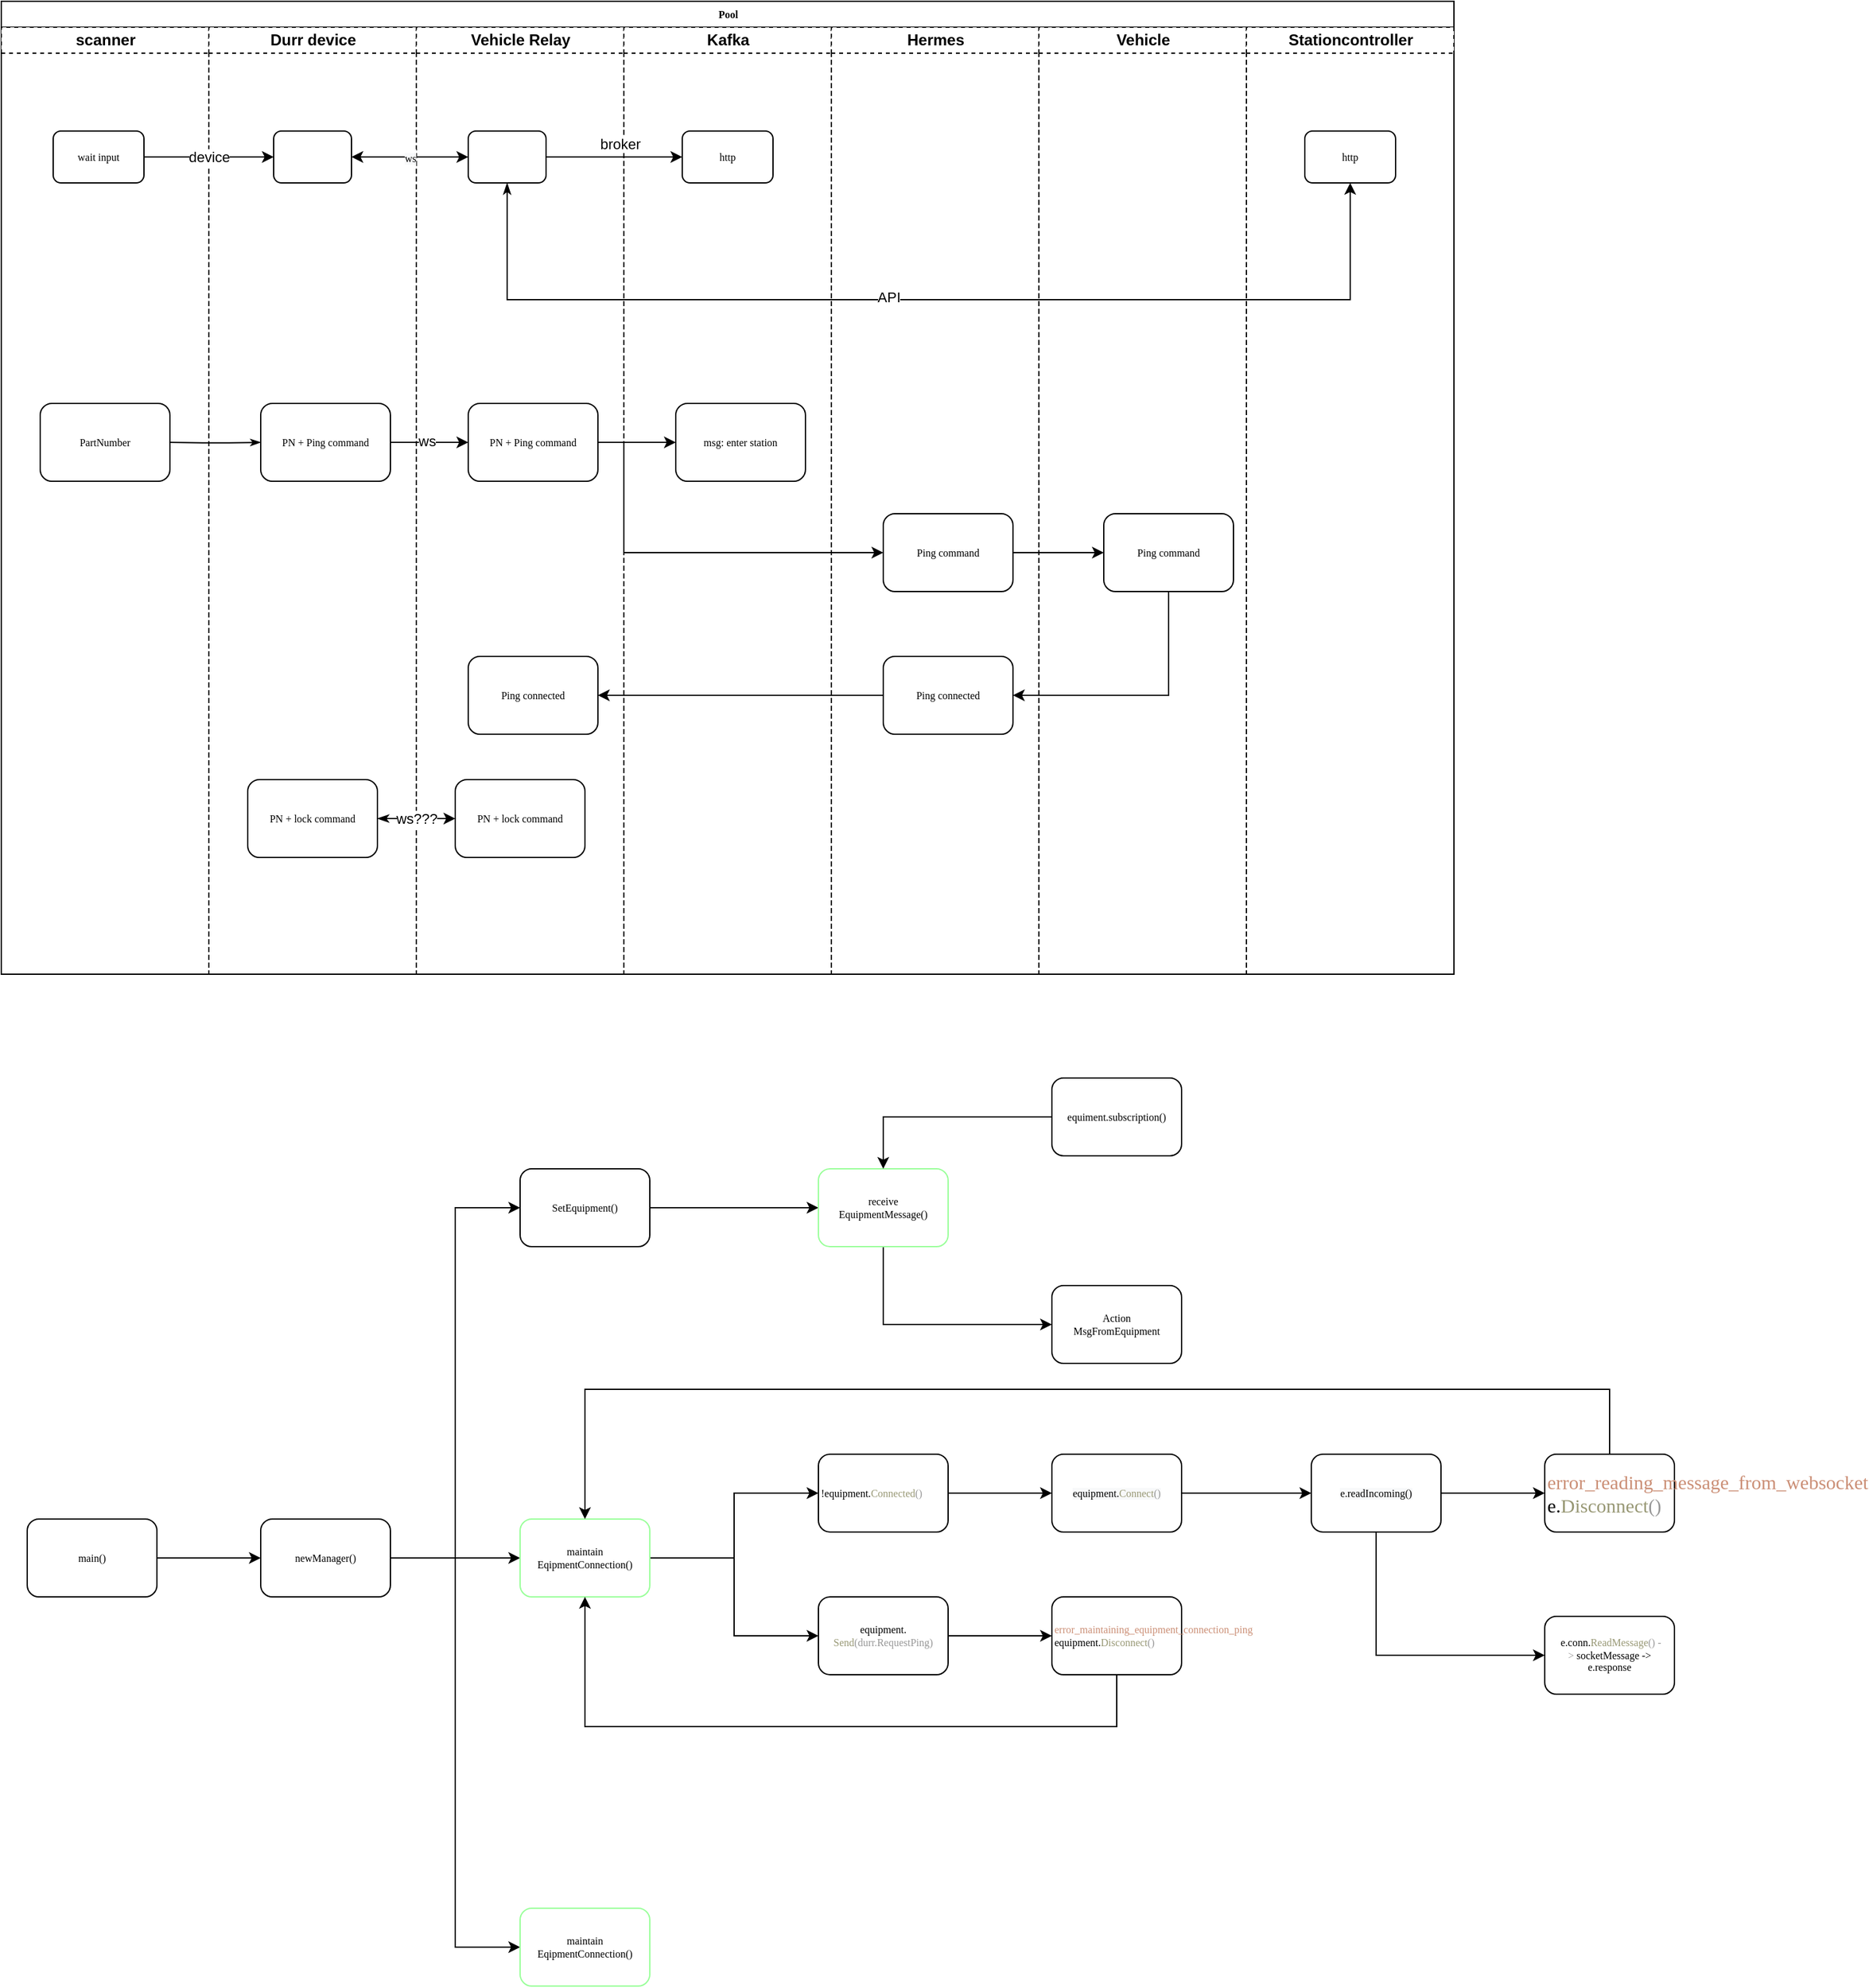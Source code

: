 <mxfile version="20.8.5" type="github">
  <diagram name="Page-1" id="74e2e168-ea6b-b213-b513-2b3c1d86103e">
    <mxGraphModel dx="1304" dy="833" grid="1" gridSize="10" guides="1" tooltips="1" connect="1" arrows="1" fold="1" page="1" pageScale="1" pageWidth="1100" pageHeight="850" background="none" math="0" shadow="0">
      <root>
        <mxCell id="0" />
        <mxCell id="1" parent="0" />
        <mxCell id="77e6c97f196da883-1" value="Pool" style="swimlane;html=1;childLayout=stackLayout;startSize=20;rounded=0;shadow=0;labelBackgroundColor=none;strokeWidth=1;fontFamily=Verdana;fontSize=8;align=center;" parent="1" vertex="1">
          <mxGeometry x="10" y="30" width="1120" height="750" as="geometry" />
        </mxCell>
        <mxCell id="77e6c97f196da883-2" value="scanner" style="swimlane;html=1;startSize=20;dashed=1;" parent="77e6c97f196da883-1" vertex="1">
          <mxGeometry y="20" width="160" height="730" as="geometry" />
        </mxCell>
        <mxCell id="gojBhNu8-mffjnpDz7BF-5" value="PartNumber" style="rounded=1;whiteSpace=wrap;html=1;shadow=0;labelBackgroundColor=none;strokeWidth=1;fontFamily=Verdana;fontSize=8;align=center;" parent="77e6c97f196da883-2" vertex="1">
          <mxGeometry x="30" y="290" width="100" height="60" as="geometry" />
        </mxCell>
        <mxCell id="gojBhNu8-mffjnpDz7BF-18" value="wait input" style="rounded=1;whiteSpace=wrap;html=1;shadow=0;labelBackgroundColor=none;strokeWidth=1;fontFamily=Verdana;fontSize=8;align=center;" parent="77e6c97f196da883-2" vertex="1">
          <mxGeometry x="40" y="80" width="70" height="40" as="geometry" />
        </mxCell>
        <mxCell id="77e6c97f196da883-3" value="Durr device" style="swimlane;html=1;startSize=20;dashed=1;" parent="77e6c97f196da883-1" vertex="1">
          <mxGeometry x="160" y="20" width="160" height="730" as="geometry" />
        </mxCell>
        <mxCell id="77e6c97f196da883-11" value="PN + Ping command" style="rounded=1;whiteSpace=wrap;html=1;shadow=0;labelBackgroundColor=none;strokeWidth=1;fontFamily=Verdana;fontSize=8;align=center;" parent="77e6c97f196da883-3" vertex="1">
          <mxGeometry x="40" y="290" width="100" height="60" as="geometry" />
        </mxCell>
        <mxCell id="gojBhNu8-mffjnpDz7BF-17" value="" style="rounded=1;whiteSpace=wrap;html=1;shadow=0;labelBackgroundColor=none;strokeWidth=1;fontFamily=Verdana;fontSize=8;align=center;" parent="77e6c97f196da883-3" vertex="1">
          <mxGeometry x="50" y="80" width="60" height="40" as="geometry" />
        </mxCell>
        <mxCell id="gojBhNu8-mffjnpDz7BF-32" value="PN + lock command" style="rounded=1;whiteSpace=wrap;html=1;shadow=0;labelBackgroundColor=none;strokeWidth=1;fontFamily=Verdana;fontSize=8;align=center;" parent="77e6c97f196da883-3" vertex="1">
          <mxGeometry x="30" y="580" width="100" height="60" as="geometry" />
        </mxCell>
        <mxCell id="77e6c97f196da883-4" value="Vehicle Relay" style="swimlane;html=1;startSize=20;dashed=1;" parent="77e6c97f196da883-1" vertex="1">
          <mxGeometry x="320" y="20" width="160" height="730" as="geometry" />
        </mxCell>
        <mxCell id="gojBhNu8-mffjnpDz7BF-3" value="PN + Ping command" style="rounded=1;whiteSpace=wrap;html=1;shadow=0;labelBackgroundColor=none;strokeWidth=1;fontFamily=Verdana;fontSize=8;align=center;" parent="77e6c97f196da883-4" vertex="1">
          <mxGeometry x="40" y="290" width="100" height="60" as="geometry" />
        </mxCell>
        <mxCell id="gojBhNu8-mffjnpDz7BF-14" value="Ping connected" style="rounded=1;whiteSpace=wrap;html=1;shadow=0;labelBackgroundColor=none;strokeWidth=1;fontFamily=Verdana;fontSize=8;align=center;" parent="77e6c97f196da883-4" vertex="1">
          <mxGeometry x="40" y="485" width="100" height="60" as="geometry" />
        </mxCell>
        <mxCell id="gojBhNu8-mffjnpDz7BF-20" value="" style="rounded=1;whiteSpace=wrap;html=1;shadow=0;labelBackgroundColor=none;strokeWidth=1;fontFamily=Verdana;fontSize=8;align=center;" parent="77e6c97f196da883-4" vertex="1">
          <mxGeometry x="40" y="80" width="60" height="40" as="geometry" />
        </mxCell>
        <mxCell id="gojBhNu8-mffjnpDz7BF-38" value="PN + lock command" style="rounded=1;whiteSpace=wrap;html=1;shadow=0;labelBackgroundColor=none;strokeWidth=1;fontFamily=Verdana;fontSize=8;align=center;" parent="77e6c97f196da883-4" vertex="1">
          <mxGeometry x="30" y="580" width="100" height="60" as="geometry" />
        </mxCell>
        <mxCell id="77e6c97f196da883-5" value="Kafka" style="swimlane;html=1;startSize=20;dashed=1;" parent="77e6c97f196da883-1" vertex="1">
          <mxGeometry x="480" y="20" width="160" height="730" as="geometry" />
        </mxCell>
        <mxCell id="gojBhNu8-mffjnpDz7BF-2" value="msg: enter station" style="rounded=1;whiteSpace=wrap;html=1;shadow=0;labelBackgroundColor=none;strokeWidth=1;fontFamily=Verdana;fontSize=8;align=center;" parent="77e6c97f196da883-5" vertex="1">
          <mxGeometry x="40" y="290" width="100" height="60" as="geometry" />
        </mxCell>
        <mxCell id="gojBhNu8-mffjnpDz7BF-22" value="http" style="rounded=1;whiteSpace=wrap;html=1;shadow=0;labelBackgroundColor=none;strokeWidth=1;fontFamily=Verdana;fontSize=8;align=center;" parent="77e6c97f196da883-5" vertex="1">
          <mxGeometry x="45" y="80" width="70" height="40" as="geometry" />
        </mxCell>
        <mxCell id="77e6c97f196da883-26" style="edgeStyle=orthogonalEdgeStyle;rounded=1;html=1;labelBackgroundColor=none;startArrow=none;startFill=0;startSize=5;endArrow=classicThin;endFill=1;endSize=5;jettySize=auto;orthogonalLoop=1;strokeWidth=1;fontFamily=Verdana;fontSize=8" parent="77e6c97f196da883-1" target="77e6c97f196da883-11" edge="1">
          <mxGeometry relative="1" as="geometry">
            <mxPoint x="130" y="340" as="sourcePoint" />
          </mxGeometry>
        </mxCell>
        <mxCell id="gojBhNu8-mffjnpDz7BF-6" style="edgeStyle=orthogonalEdgeStyle;rounded=0;orthogonalLoop=1;jettySize=auto;html=1;exitX=1;exitY=0.5;exitDx=0;exitDy=0;entryX=0;entryY=0.5;entryDx=0;entryDy=0;" parent="77e6c97f196da883-1" source="77e6c97f196da883-11" target="gojBhNu8-mffjnpDz7BF-3" edge="1">
          <mxGeometry relative="1" as="geometry" />
        </mxCell>
        <mxCell id="gojBhNu8-mffjnpDz7BF-33" value="ws" style="edgeLabel;html=1;align=center;verticalAlign=middle;resizable=0;points=[];" parent="gojBhNu8-mffjnpDz7BF-6" vertex="1" connectable="0">
          <mxGeometry x="-0.06" y="1" relative="1" as="geometry">
            <mxPoint as="offset" />
          </mxGeometry>
        </mxCell>
        <mxCell id="gojBhNu8-mffjnpDz7BF-7" style="edgeStyle=orthogonalEdgeStyle;rounded=0;orthogonalLoop=1;jettySize=auto;html=1;exitX=1;exitY=0.5;exitDx=0;exitDy=0;" parent="77e6c97f196da883-1" source="gojBhNu8-mffjnpDz7BF-3" target="gojBhNu8-mffjnpDz7BF-2" edge="1">
          <mxGeometry relative="1" as="geometry" />
        </mxCell>
        <mxCell id="gojBhNu8-mffjnpDz7BF-9" style="edgeStyle=orthogonalEdgeStyle;rounded=0;orthogonalLoop=1;jettySize=auto;html=1;exitX=1;exitY=0.5;exitDx=0;exitDy=0;entryX=0;entryY=0.5;entryDx=0;entryDy=0;" parent="77e6c97f196da883-1" source="gojBhNu8-mffjnpDz7BF-3" target="gojBhNu8-mffjnpDz7BF-8" edge="1">
          <mxGeometry relative="1" as="geometry">
            <Array as="points">
              <mxPoint x="480" y="340" />
              <mxPoint x="480" y="425" />
            </Array>
          </mxGeometry>
        </mxCell>
        <mxCell id="gojBhNu8-mffjnpDz7BF-12" style="edgeStyle=orthogonalEdgeStyle;rounded=0;orthogonalLoop=1;jettySize=auto;html=1;entryX=0;entryY=0.5;entryDx=0;entryDy=0;" parent="77e6c97f196da883-1" source="gojBhNu8-mffjnpDz7BF-8" target="gojBhNu8-mffjnpDz7BF-11" edge="1">
          <mxGeometry relative="1" as="geometry" />
        </mxCell>
        <mxCell id="gojBhNu8-mffjnpDz7BF-15" style="edgeStyle=orthogonalEdgeStyle;rounded=0;orthogonalLoop=1;jettySize=auto;html=1;entryX=1;entryY=0.5;entryDx=0;entryDy=0;" parent="77e6c97f196da883-1" source="gojBhNu8-mffjnpDz7BF-11" target="gojBhNu8-mffjnpDz7BF-13" edge="1">
          <mxGeometry relative="1" as="geometry">
            <Array as="points">
              <mxPoint x="900" y="535" />
            </Array>
          </mxGeometry>
        </mxCell>
        <mxCell id="gojBhNu8-mffjnpDz7BF-16" style="edgeStyle=orthogonalEdgeStyle;rounded=0;orthogonalLoop=1;jettySize=auto;html=1;entryX=1;entryY=0.5;entryDx=0;entryDy=0;" parent="77e6c97f196da883-1" source="gojBhNu8-mffjnpDz7BF-13" target="gojBhNu8-mffjnpDz7BF-14" edge="1">
          <mxGeometry relative="1" as="geometry" />
        </mxCell>
        <mxCell id="77e6c97f196da883-6" value="Hermes" style="swimlane;html=1;startSize=20;dashed=1;" parent="77e6c97f196da883-1" vertex="1">
          <mxGeometry x="640" y="20" width="160" height="730" as="geometry">
            <mxRectangle x="640" y="20" width="40" height="730" as="alternateBounds" />
          </mxGeometry>
        </mxCell>
        <mxCell id="gojBhNu8-mffjnpDz7BF-8" value="Ping command" style="rounded=1;whiteSpace=wrap;html=1;shadow=0;labelBackgroundColor=none;strokeWidth=1;fontFamily=Verdana;fontSize=8;align=center;" parent="77e6c97f196da883-6" vertex="1">
          <mxGeometry x="40" y="375" width="100" height="60" as="geometry" />
        </mxCell>
        <mxCell id="gojBhNu8-mffjnpDz7BF-13" value="Ping connected" style="rounded=1;whiteSpace=wrap;html=1;shadow=0;labelBackgroundColor=none;strokeWidth=1;fontFamily=Verdana;fontSize=8;align=center;" parent="77e6c97f196da883-6" vertex="1">
          <mxGeometry x="40" y="485" width="100" height="60" as="geometry" />
        </mxCell>
        <mxCell id="77e6c97f196da883-7" value="Vehicle" style="swimlane;html=1;startSize=20;dashed=1;" parent="77e6c97f196da883-1" vertex="1">
          <mxGeometry x="800" y="20" width="160" height="730" as="geometry" />
        </mxCell>
        <mxCell id="gojBhNu8-mffjnpDz7BF-11" value="Ping command" style="rounded=1;whiteSpace=wrap;html=1;shadow=0;labelBackgroundColor=none;strokeWidth=1;fontFamily=Verdana;fontSize=8;align=center;" parent="77e6c97f196da883-7" vertex="1">
          <mxGeometry x="50" y="375" width="100" height="60" as="geometry" />
        </mxCell>
        <mxCell id="gojBhNu8-mffjnpDz7BF-19" value="device" style="edgeStyle=orthogonalEdgeStyle;rounded=0;orthogonalLoop=1;jettySize=auto;html=1;exitX=1;exitY=0.5;exitDx=0;exitDy=0;entryX=0;entryY=0.5;entryDx=0;entryDy=0;" parent="77e6c97f196da883-1" source="gojBhNu8-mffjnpDz7BF-18" target="gojBhNu8-mffjnpDz7BF-17" edge="1">
          <mxGeometry relative="1" as="geometry" />
        </mxCell>
        <mxCell id="gojBhNu8-mffjnpDz7BF-21" value="&lt;span style=&quot;font-family: Verdana; font-size: 8px; background-color: rgb(248, 249, 250);&quot;&gt;ws&lt;/span&gt;" style="edgeStyle=orthogonalEdgeStyle;rounded=0;orthogonalLoop=1;jettySize=auto;html=1;entryX=1;entryY=0.5;entryDx=0;entryDy=0;startArrow=classic;startFill=1;" parent="77e6c97f196da883-1" source="gojBhNu8-mffjnpDz7BF-20" target="gojBhNu8-mffjnpDz7BF-17" edge="1">
          <mxGeometry relative="1" as="geometry" />
        </mxCell>
        <mxCell id="gojBhNu8-mffjnpDz7BF-28" style="edgeStyle=orthogonalEdgeStyle;rounded=0;orthogonalLoop=1;jettySize=auto;html=1;exitX=1;exitY=0.5;exitDx=0;exitDy=0;" parent="77e6c97f196da883-1" source="gojBhNu8-mffjnpDz7BF-20" target="gojBhNu8-mffjnpDz7BF-22" edge="1">
          <mxGeometry relative="1" as="geometry" />
        </mxCell>
        <mxCell id="gojBhNu8-mffjnpDz7BF-31" value="broker" style="edgeLabel;html=1;align=center;verticalAlign=middle;resizable=0;points=[];" parent="gojBhNu8-mffjnpDz7BF-28" vertex="1" connectable="0">
          <mxGeometry x="0.2" y="3" relative="1" as="geometry">
            <mxPoint x="-6" y="-7" as="offset" />
          </mxGeometry>
        </mxCell>
        <mxCell id="gojBhNu8-mffjnpDz7BF-39" value="ws???" style="edgeStyle=orthogonalEdgeStyle;rounded=0;orthogonalLoop=1;jettySize=auto;html=1;entryX=0;entryY=0.5;entryDx=0;entryDy=0;startArrow=classicThin;startFill=1;" parent="77e6c97f196da883-1" source="gojBhNu8-mffjnpDz7BF-32" target="gojBhNu8-mffjnpDz7BF-38" edge="1">
          <mxGeometry relative="1" as="geometry" />
        </mxCell>
        <mxCell id="gojBhNu8-mffjnpDz7BF-25" value="Stationcontroller" style="swimlane;html=1;startSize=20;dashed=1;" parent="1" vertex="1">
          <mxGeometry x="970" y="50" width="160" height="730" as="geometry" />
        </mxCell>
        <mxCell id="gojBhNu8-mffjnpDz7BF-27" value="http" style="rounded=1;whiteSpace=wrap;html=1;shadow=0;labelBackgroundColor=none;strokeWidth=1;fontFamily=Verdana;fontSize=8;align=center;" parent="gojBhNu8-mffjnpDz7BF-25" vertex="1">
          <mxGeometry x="45" y="80" width="70" height="40" as="geometry" />
        </mxCell>
        <mxCell id="gojBhNu8-mffjnpDz7BF-29" style="edgeStyle=orthogonalEdgeStyle;rounded=0;orthogonalLoop=1;jettySize=auto;html=1;exitX=0.5;exitY=1;exitDx=0;exitDy=0;entryX=0.5;entryY=1;entryDx=0;entryDy=0;startArrow=classicThin;startFill=1;" parent="1" source="gojBhNu8-mffjnpDz7BF-20" target="gojBhNu8-mffjnpDz7BF-27" edge="1">
          <mxGeometry relative="1" as="geometry">
            <Array as="points">
              <mxPoint x="400" y="260" />
              <mxPoint x="1050" y="260" />
            </Array>
          </mxGeometry>
        </mxCell>
        <mxCell id="gojBhNu8-mffjnpDz7BF-30" value="API" style="edgeLabel;html=1;align=center;verticalAlign=middle;resizable=0;points=[];" parent="gojBhNu8-mffjnpDz7BF-29" vertex="1" connectable="0">
          <mxGeometry x="-0.076" y="2" relative="1" as="geometry">
            <mxPoint as="offset" />
          </mxGeometry>
        </mxCell>
        <mxCell id="gojBhNu8-mffjnpDz7BF-42" style="edgeStyle=orthogonalEdgeStyle;rounded=0;orthogonalLoop=1;jettySize=auto;html=1;entryX=0;entryY=0.5;entryDx=0;entryDy=0;startArrow=none;startFill=0;" parent="1" source="gojBhNu8-mffjnpDz7BF-40" target="gojBhNu8-mffjnpDz7BF-41" edge="1">
          <mxGeometry relative="1" as="geometry" />
        </mxCell>
        <mxCell id="gojBhNu8-mffjnpDz7BF-40" value="main()" style="rounded=1;whiteSpace=wrap;html=1;shadow=0;labelBackgroundColor=none;strokeWidth=1;fontFamily=Verdana;fontSize=8;align=center;" parent="1" vertex="1">
          <mxGeometry x="30" y="1200" width="100" height="60" as="geometry" />
        </mxCell>
        <mxCell id="gojBhNu8-mffjnpDz7BF-48" style="edgeStyle=orthogonalEdgeStyle;rounded=0;orthogonalLoop=1;jettySize=auto;html=1;entryX=0;entryY=0.5;entryDx=0;entryDy=0;startArrow=none;startFill=0;" parent="1" source="gojBhNu8-mffjnpDz7BF-41" target="gojBhNu8-mffjnpDz7BF-45" edge="1">
          <mxGeometry relative="1" as="geometry" />
        </mxCell>
        <mxCell id="gojBhNu8-mffjnpDz7BF-49" style="edgeStyle=orthogonalEdgeStyle;rounded=0;orthogonalLoop=1;jettySize=auto;html=1;exitX=1;exitY=0.5;exitDx=0;exitDy=0;entryX=0;entryY=0.5;entryDx=0;entryDy=0;startArrow=none;startFill=0;" parent="1" source="gojBhNu8-mffjnpDz7BF-41" target="gojBhNu8-mffjnpDz7BF-43" edge="1">
          <mxGeometry relative="1" as="geometry" />
        </mxCell>
        <mxCell id="IvqqAzkcESKoxAkpoBVZ-2" style="edgeStyle=orthogonalEdgeStyle;rounded=0;orthogonalLoop=1;jettySize=auto;html=1;entryX=0;entryY=0.5;entryDx=0;entryDy=0;" edge="1" parent="1" source="gojBhNu8-mffjnpDz7BF-41" target="IvqqAzkcESKoxAkpoBVZ-1">
          <mxGeometry relative="1" as="geometry" />
        </mxCell>
        <mxCell id="gojBhNu8-mffjnpDz7BF-41" value="newManager()" style="rounded=1;whiteSpace=wrap;html=1;shadow=0;labelBackgroundColor=none;strokeWidth=1;fontFamily=Verdana;fontSize=8;align=center;" parent="1" vertex="1">
          <mxGeometry x="210" y="1200" width="100" height="60" as="geometry" />
        </mxCell>
        <mxCell id="gojBhNu8-mffjnpDz7BF-56" value="" style="edgeStyle=orthogonalEdgeStyle;rounded=0;orthogonalLoop=1;jettySize=auto;html=1;startArrow=none;startFill=0;" parent="1" source="gojBhNu8-mffjnpDz7BF-43" target="gojBhNu8-mffjnpDz7BF-55" edge="1">
          <mxGeometry relative="1" as="geometry" />
        </mxCell>
        <mxCell id="gojBhNu8-mffjnpDz7BF-60" value="" style="edgeStyle=orthogonalEdgeStyle;rounded=0;orthogonalLoop=1;jettySize=auto;html=1;startArrow=none;startFill=0;" parent="1" source="gojBhNu8-mffjnpDz7BF-43" target="gojBhNu8-mffjnpDz7BF-59" edge="1">
          <mxGeometry relative="1" as="geometry" />
        </mxCell>
        <mxCell id="gojBhNu8-mffjnpDz7BF-43" value="maintain&lt;br&gt;EqipmentConnection()" style="rounded=1;whiteSpace=wrap;html=1;shadow=0;labelBackgroundColor=none;strokeWidth=1;fontFamily=Verdana;fontSize=8;align=center;strokeColor=#99FF99;" parent="1" vertex="1">
          <mxGeometry x="410" y="1200" width="100" height="60" as="geometry" />
        </mxCell>
        <mxCell id="gojBhNu8-mffjnpDz7BF-50" style="edgeStyle=orthogonalEdgeStyle;rounded=0;orthogonalLoop=1;jettySize=auto;html=1;entryX=0;entryY=0.5;entryDx=0;entryDy=0;startArrow=none;startFill=0;" parent="1" source="gojBhNu8-mffjnpDz7BF-45" target="gojBhNu8-mffjnpDz7BF-47" edge="1">
          <mxGeometry relative="1" as="geometry" />
        </mxCell>
        <mxCell id="gojBhNu8-mffjnpDz7BF-45" value="SetEquipment()" style="rounded=1;whiteSpace=wrap;html=1;shadow=0;labelBackgroundColor=none;strokeWidth=1;fontFamily=Verdana;fontSize=8;align=center;" parent="1" vertex="1">
          <mxGeometry x="410" y="930" width="100" height="60" as="geometry" />
        </mxCell>
        <mxCell id="gojBhNu8-mffjnpDz7BF-52" value="" style="edgeStyle=orthogonalEdgeStyle;rounded=0;orthogonalLoop=1;jettySize=auto;html=1;startArrow=none;startFill=0;" parent="1" source="gojBhNu8-mffjnpDz7BF-47" target="gojBhNu8-mffjnpDz7BF-51" edge="1">
          <mxGeometry relative="1" as="geometry">
            <Array as="points">
              <mxPoint x="690" y="1050" />
            </Array>
          </mxGeometry>
        </mxCell>
        <mxCell id="gojBhNu8-mffjnpDz7BF-47" value="receive&lt;br&gt;EquipmentMessage()" style="rounded=1;whiteSpace=wrap;html=1;shadow=0;labelBackgroundColor=none;strokeWidth=1;fontFamily=Verdana;fontSize=8;align=center;strokeColor=#99FF99;" parent="1" vertex="1">
          <mxGeometry x="640" y="930" width="100" height="60" as="geometry" />
        </mxCell>
        <mxCell id="gojBhNu8-mffjnpDz7BF-51" value="Action&lt;br&gt;MsgFromEquipment" style="rounded=1;whiteSpace=wrap;html=1;shadow=0;labelBackgroundColor=none;strokeWidth=1;fontFamily=Verdana;fontSize=8;align=center;" parent="1" vertex="1">
          <mxGeometry x="820" y="1020" width="100" height="60" as="geometry" />
        </mxCell>
        <mxCell id="gojBhNu8-mffjnpDz7BF-54" style="edgeStyle=orthogonalEdgeStyle;rounded=0;orthogonalLoop=1;jettySize=auto;html=1;entryX=0.5;entryY=0;entryDx=0;entryDy=0;startArrow=none;startFill=0;" parent="1" source="gojBhNu8-mffjnpDz7BF-53" target="gojBhNu8-mffjnpDz7BF-47" edge="1">
          <mxGeometry relative="1" as="geometry" />
        </mxCell>
        <mxCell id="gojBhNu8-mffjnpDz7BF-53" value="equiment.subscription()" style="rounded=1;whiteSpace=wrap;html=1;shadow=0;labelBackgroundColor=none;strokeWidth=1;fontFamily=Verdana;fontSize=8;align=center;" parent="1" vertex="1">
          <mxGeometry x="820" y="860" width="100" height="60" as="geometry" />
        </mxCell>
        <mxCell id="gojBhNu8-mffjnpDz7BF-58" style="edgeStyle=orthogonalEdgeStyle;rounded=0;orthogonalLoop=1;jettySize=auto;html=1;exitX=1;exitY=0.5;exitDx=0;exitDy=0;entryX=0;entryY=0.5;entryDx=0;entryDy=0;startArrow=none;startFill=0;" parent="1" source="gojBhNu8-mffjnpDz7BF-55" target="gojBhNu8-mffjnpDz7BF-57" edge="1">
          <mxGeometry relative="1" as="geometry" />
        </mxCell>
        <mxCell id="gojBhNu8-mffjnpDz7BF-55" value="&lt;span style=&quot;font-family: Menlo; background-color: initial;&quot;&gt;!equipment.&lt;/span&gt;&lt;span style=&quot;font-family: Menlo; background-color: initial; color: rgb(152, 152, 117);&quot;&gt;Connected&lt;/span&gt;&lt;span style=&quot;font-family: Menlo; background-color: initial; color: rgb(151, 151, 151);&quot;&gt;()&lt;/span&gt;" style="rounded=1;whiteSpace=wrap;html=1;shadow=0;labelBackgroundColor=none;strokeWidth=1;fontFamily=Verdana;fontSize=8;align=left;" parent="1" vertex="1">
          <mxGeometry x="640" y="1150" width="100" height="60" as="geometry" />
        </mxCell>
        <mxCell id="IvqqAzkcESKoxAkpoBVZ-4" value="" style="edgeStyle=orthogonalEdgeStyle;rounded=0;orthogonalLoop=1;jettySize=auto;html=1;" edge="1" parent="1" source="gojBhNu8-mffjnpDz7BF-57" target="IvqqAzkcESKoxAkpoBVZ-3">
          <mxGeometry relative="1" as="geometry" />
        </mxCell>
        <mxCell id="gojBhNu8-mffjnpDz7BF-57" value="&lt;span style=&quot;color: rgb(0, 0, 0); font-family: Verdana; font-size: 8px; font-style: normal; font-variant-ligatures: normal; font-variant-caps: normal; font-weight: 400; letter-spacing: normal; orphans: 2; text-align: center; text-indent: 0px; text-transform: none; widows: 2; word-spacing: 0px; -webkit-text-stroke-width: 0px; background-color: rgb(248, 249, 250); text-decoration-thickness: initial; text-decoration-style: initial; text-decoration-color: initial; float: none; display: inline !important;&quot;&gt;equipment.&lt;span style=&quot;font-family: Menlo; color: rgb(152, 152, 117);&quot;&gt;Connect&lt;/span&gt;&lt;span style=&quot;font-family: Menlo; color: rgb(151, 151, 151);&quot;&gt;()&lt;/span&gt;&lt;/span&gt;" style="rounded=1;whiteSpace=wrap;html=1;shadow=0;labelBackgroundColor=none;strokeWidth=1;fontFamily=Verdana;fontSize=8;align=center;" parent="1" vertex="1">
          <mxGeometry x="820" y="1150" width="100" height="60" as="geometry" />
        </mxCell>
        <mxCell id="IvqqAzkcESKoxAkpoBVZ-12" value="" style="edgeStyle=orthogonalEdgeStyle;rounded=0;orthogonalLoop=1;jettySize=auto;html=1;fontSize=8;" edge="1" parent="1" source="gojBhNu8-mffjnpDz7BF-59" target="IvqqAzkcESKoxAkpoBVZ-10">
          <mxGeometry relative="1" as="geometry" />
        </mxCell>
        <mxCell id="gojBhNu8-mffjnpDz7BF-59" value="&lt;font style=&quot;font-size: 8px;&quot;&gt;&lt;span style=&quot;font-family: Menlo; background-color: initial;&quot;&gt;equipment.&lt;br&gt;&lt;/span&gt;&lt;span style=&quot;font-family: Menlo; background-color: initial; color: rgb(152, 152, 117);&quot;&gt;Send&lt;/span&gt;&lt;span style=&quot;font-family: Menlo; background-color: initial; color: rgb(151, 151, 151);&quot;&gt;(durr.RequestPing&lt;/span&gt;&lt;span style=&quot;font-family: Menlo; background-color: initial; color: rgb(151, 151, 151);&quot;&gt;)&lt;/span&gt;&lt;/font&gt;" style="rounded=1;whiteSpace=wrap;html=1;shadow=0;labelBackgroundColor=none;strokeWidth=1;fontFamily=Verdana;fontSize=8;align=center;" parent="1" vertex="1">
          <mxGeometry x="640" y="1260" width="100" height="60" as="geometry" />
        </mxCell>
        <mxCell id="IvqqAzkcESKoxAkpoBVZ-1" value="maintain&lt;br&gt;EqipmentConnection()" style="rounded=1;whiteSpace=wrap;html=1;shadow=0;labelBackgroundColor=none;strokeWidth=1;fontFamily=Verdana;fontSize=8;align=center;strokeColor=#99FF99;" vertex="1" parent="1">
          <mxGeometry x="410" y="1500" width="100" height="60" as="geometry" />
        </mxCell>
        <mxCell id="IvqqAzkcESKoxAkpoBVZ-6" value="" style="edgeStyle=orthogonalEdgeStyle;rounded=0;orthogonalLoop=1;jettySize=auto;html=1;" edge="1" parent="1" source="IvqqAzkcESKoxAkpoBVZ-3" target="IvqqAzkcESKoxAkpoBVZ-5">
          <mxGeometry relative="1" as="geometry" />
        </mxCell>
        <mxCell id="IvqqAzkcESKoxAkpoBVZ-17" value="" style="edgeStyle=orthogonalEdgeStyle;rounded=0;orthogonalLoop=1;jettySize=auto;html=1;fontSize=8;" edge="1" parent="1" source="IvqqAzkcESKoxAkpoBVZ-3" target="IvqqAzkcESKoxAkpoBVZ-16">
          <mxGeometry relative="1" as="geometry">
            <Array as="points">
              <mxPoint x="1070" y="1305" />
            </Array>
          </mxGeometry>
        </mxCell>
        <mxCell id="IvqqAzkcESKoxAkpoBVZ-3" value="&lt;span style=&quot;color: rgb(0, 0, 0); font-family: Verdana; font-size: 8px; font-style: normal; font-variant-ligatures: normal; font-variant-caps: normal; font-weight: 400; letter-spacing: normal; orphans: 2; text-align: center; text-indent: 0px; text-transform: none; widows: 2; word-spacing: 0px; -webkit-text-stroke-width: 0px; background-color: rgb(248, 249, 250); text-decoration-thickness: initial; text-decoration-style: initial; text-decoration-color: initial; float: none; display: inline !important;&quot;&gt;e.readIncoming()&lt;/span&gt;" style="rounded=1;whiteSpace=wrap;html=1;shadow=0;labelBackgroundColor=none;strokeWidth=1;fontFamily=Verdana;fontSize=8;align=center;" vertex="1" parent="1">
          <mxGeometry x="1020" y="1150" width="100" height="60" as="geometry" />
        </mxCell>
        <mxCell id="IvqqAzkcESKoxAkpoBVZ-7" style="edgeStyle=orthogonalEdgeStyle;rounded=0;orthogonalLoop=1;jettySize=auto;html=1;entryX=0.5;entryY=0;entryDx=0;entryDy=0;" edge="1" parent="1" source="IvqqAzkcESKoxAkpoBVZ-5" target="gojBhNu8-mffjnpDz7BF-43">
          <mxGeometry relative="1" as="geometry">
            <Array as="points">
              <mxPoint x="1250" y="1100" />
              <mxPoint x="460" y="1100" />
            </Array>
          </mxGeometry>
        </mxCell>
        <mxCell id="IvqqAzkcESKoxAkpoBVZ-5" value="&lt;span style=&quot;color: rgb(203, 143, 118); font-family: Menlo; font-size: 11.25pt; background-color: initial;&quot;&gt;error_reading_message_from_websocket&lt;br&gt;&lt;/span&gt;&lt;span style=&quot;font-family: Menlo; font-size: 11.25pt; background-color: initial;&quot;&gt;e.&lt;/span&gt;&lt;span style=&quot;font-family: Menlo; font-size: 11.25pt; background-color: initial; color: rgb(152, 152, 117);&quot;&gt;Disconnect&lt;/span&gt;&lt;span style=&quot;font-family: Menlo; font-size: 11.25pt; background-color: initial; color: rgb(151, 151, 151);&quot;&gt;()&lt;/span&gt;" style="rounded=1;whiteSpace=wrap;html=1;shadow=0;labelBackgroundColor=none;strokeWidth=1;fontFamily=Verdana;fontSize=8;align=left;" vertex="1" parent="1">
          <mxGeometry x="1200" y="1150" width="100" height="60" as="geometry" />
        </mxCell>
        <mxCell id="IvqqAzkcESKoxAkpoBVZ-13" style="edgeStyle=orthogonalEdgeStyle;rounded=0;orthogonalLoop=1;jettySize=auto;html=1;entryX=0.5;entryY=1;entryDx=0;entryDy=0;fontSize=8;" edge="1" parent="1" source="IvqqAzkcESKoxAkpoBVZ-10" target="gojBhNu8-mffjnpDz7BF-43">
          <mxGeometry relative="1" as="geometry">
            <Array as="points">
              <mxPoint x="870" y="1360" />
              <mxPoint x="460" y="1360" />
            </Array>
          </mxGeometry>
        </mxCell>
        <mxCell id="IvqqAzkcESKoxAkpoBVZ-10" value="&lt;div style=&quot;&quot;&gt;&lt;span style=&quot;background-color: initial; color: rgb(203, 143, 118); font-family: Menlo;&quot;&gt;error_maintaining_equipment_connection_ping&lt;/span&gt;&lt;/div&gt;&lt;span style=&quot;font-family: Menlo; background-color: initial;&quot;&gt;&lt;div style=&quot;&quot;&gt;&lt;span style=&quot;background-color: initial;&quot;&gt;equipment.&lt;/span&gt;&lt;span style=&quot;background-color: initial; color: rgb(152, 152, 117);&quot;&gt;Disconnect&lt;/span&gt;&lt;span style=&quot;background-color: initial; color: rgb(151, 151, 151);&quot;&gt;()&lt;/span&gt;&lt;/div&gt;&lt;/span&gt;" style="rounded=1;whiteSpace=wrap;html=1;shadow=0;labelBackgroundColor=none;strokeWidth=1;fontFamily=Verdana;fontSize=8;align=left;" vertex="1" parent="1">
          <mxGeometry x="820" y="1260" width="100" height="60" as="geometry" />
        </mxCell>
        <mxCell id="IvqqAzkcESKoxAkpoBVZ-16" value="&amp;nbsp;&lt;span style=&quot;border-color: var(--border-color); text-align: left; background-color: initial; font-family: Menlo;&quot;&gt;e.conn.&lt;/span&gt;&lt;span style=&quot;border-color: var(--border-color); text-align: left; background-color: initial; font-family: Menlo; color: rgb(152, 152, 117);&quot;&gt;ReadMessage&lt;/span&gt;&lt;span style=&quot;border-color: var(--border-color); text-align: left; background-color: initial; font-family: Menlo; color: rgb(151, 151, 151);&quot;&gt;() -&amp;gt;&amp;nbsp;&lt;/span&gt;&lt;span style=&quot;border-color: var(--border-color); text-align: left; background-color: initial; font-family: Menlo;&quot;&gt;socketMessage -&amp;gt; e.response&lt;/span&gt;" style="rounded=1;whiteSpace=wrap;html=1;shadow=0;labelBackgroundColor=none;strokeWidth=1;fontFamily=Verdana;fontSize=8;align=center;" vertex="1" parent="1">
          <mxGeometry x="1200" y="1275" width="100" height="60" as="geometry" />
        </mxCell>
      </root>
    </mxGraphModel>
  </diagram>
</mxfile>
